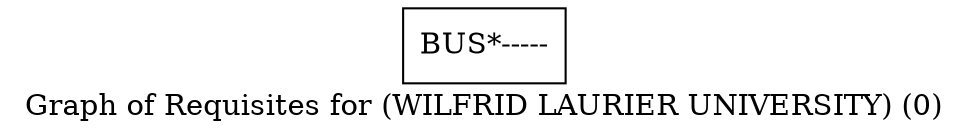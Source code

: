 strict digraph "" {
	graph [bb="0,0,457,59",
		label="Graph of Requisites for (WILFRID LAURIER UNIVERSITY) (0)",
		lheight=0.21,
		lp="228.5,11.5",
		lwidth=6.12
	];
	node [label="\N"];
	"BUS*-----"	[height=0.5,
		pos="228.5,41",
		shape=box,
		width=1.0833];
}
